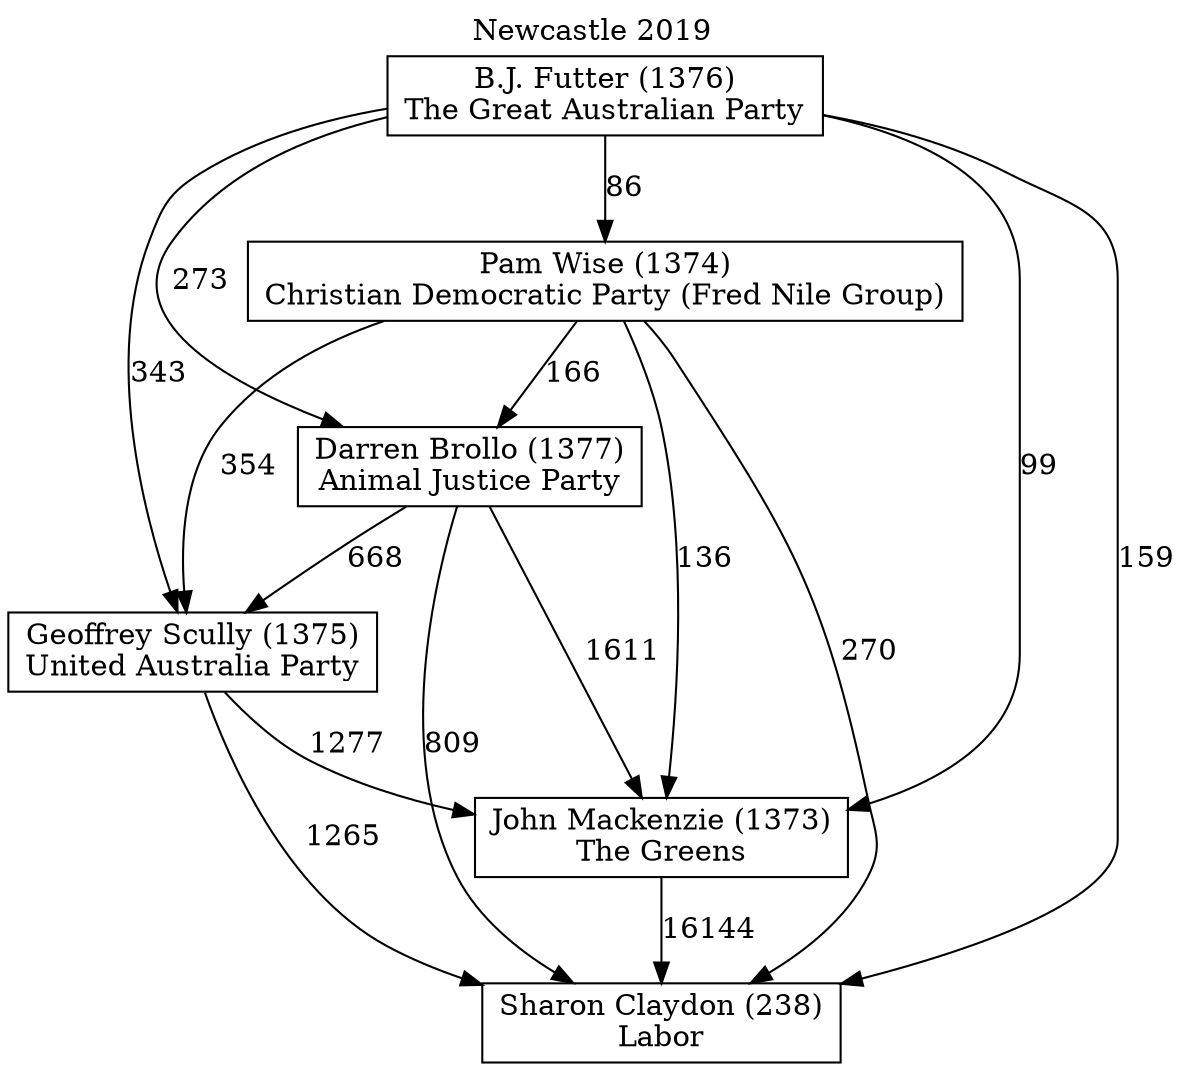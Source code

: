 // House preference flow
digraph "Sharon Claydon (238)_Newcastle_2019" {
	graph [label="Newcastle 2019" labelloc=t mclimit=10]
	node [shape=box]
	"B.J. Futter (1376)" [label="B.J. Futter (1376)
The Great Australian Party"]
	"Darren Brollo (1377)" [label="Darren Brollo (1377)
Animal Justice Party"]
	"Geoffrey Scully (1375)" [label="Geoffrey Scully (1375)
United Australia Party"]
	"John Mackenzie (1373)" [label="John Mackenzie (1373)
The Greens"]
	"Pam Wise (1374)" [label="Pam Wise (1374)
Christian Democratic Party (Fred Nile Group)"]
	"Sharon Claydon (238)" [label="Sharon Claydon (238)
Labor"]
	"B.J. Futter (1376)" -> "Darren Brollo (1377)" [label=273]
	"B.J. Futter (1376)" -> "Geoffrey Scully (1375)" [label=343]
	"B.J. Futter (1376)" -> "John Mackenzie (1373)" [label=99]
	"B.J. Futter (1376)" -> "Pam Wise (1374)" [label=86]
	"B.J. Futter (1376)" -> "Sharon Claydon (238)" [label=159]
	"Darren Brollo (1377)" -> "Geoffrey Scully (1375)" [label=668]
	"Darren Brollo (1377)" -> "John Mackenzie (1373)" [label=1611]
	"Darren Brollo (1377)" -> "Sharon Claydon (238)" [label=809]
	"Geoffrey Scully (1375)" -> "John Mackenzie (1373)" [label=1277]
	"Geoffrey Scully (1375)" -> "Sharon Claydon (238)" [label=1265]
	"John Mackenzie (1373)" -> "Sharon Claydon (238)" [label=16144]
	"Pam Wise (1374)" -> "Darren Brollo (1377)" [label=166]
	"Pam Wise (1374)" -> "Geoffrey Scully (1375)" [label=354]
	"Pam Wise (1374)" -> "John Mackenzie (1373)" [label=136]
	"Pam Wise (1374)" -> "Sharon Claydon (238)" [label=270]
}
